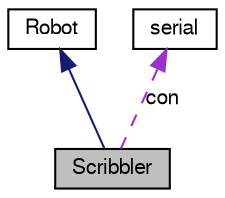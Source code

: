 digraph G
{
  bgcolor="transparent";
  edge [fontname="FreeSans",fontsize=10,labelfontname="FreeSans",labelfontsize=10];
  node [fontname="FreeSans",fontsize=10,shape=record];
  Node1 [label="Scribbler",height=0.2,width=0.4,color="black", fillcolor="grey75", style="filled" fontcolor="black"];
  Node2 -> Node1 [dir=back,color="midnightblue",fontsize=10,style="solid"];
  Node2 [label="Robot",height=0.2,width=0.4,color="black",URL="$classRobot.html",tooltip="A generic robot class that specifies general required functions for basic robot operation..."];
  Node3 -> Node1 [dir=back,color="darkorchid3",fontsize=10,style="dashed",label="con"];
  Node3 [label="serial",height=0.2,width=0.4,color="black",URL="$classserial.html",tooltip="Used to manipulate a serial connection in Linux for connecting, reading, and writing..."];
}
